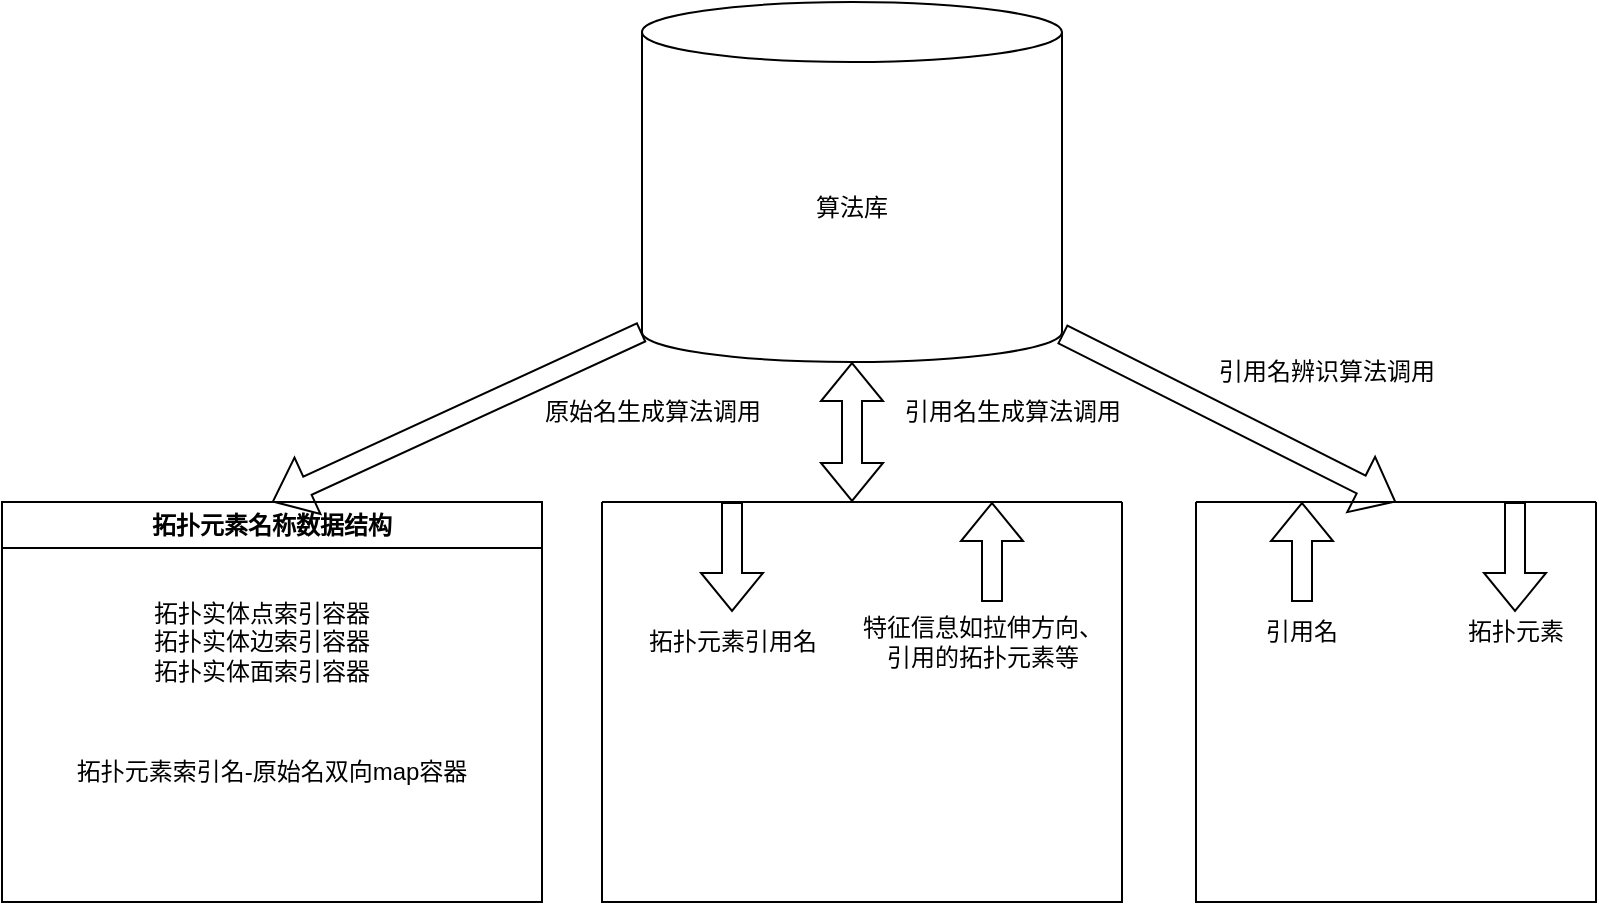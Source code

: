 <mxfile version="21.6.2" type="github">
  <diagram name="第 1 页" id="31zTWE6sgCgxa1R8bSPT">
    <mxGraphModel dx="1050" dy="615" grid="1" gridSize="10" guides="1" tooltips="1" connect="1" arrows="1" fold="1" page="1" pageScale="1" pageWidth="827" pageHeight="1169" math="0" shadow="0">
      <root>
        <mxCell id="0" />
        <mxCell id="1" parent="0" />
        <mxCell id="gFr5kVjGjiV4KIFlTf8y-3" value="算法库" style="shape=cylinder3;whiteSpace=wrap;html=1;boundedLbl=1;backgroundOutline=1;size=15;" vertex="1" parent="1">
          <mxGeometry x="420" y="100" width="210" height="180" as="geometry" />
        </mxCell>
        <mxCell id="gFr5kVjGjiV4KIFlTf8y-5" value="拓扑元素名称数据结构" style="swimlane;whiteSpace=wrap;html=1;" vertex="1" parent="1">
          <mxGeometry x="100" y="350" width="270" height="200" as="geometry" />
        </mxCell>
        <mxCell id="gFr5kVjGjiV4KIFlTf8y-10" value="拓扑实体点索引容器&lt;br&gt;拓扑实体边索引容器&lt;br&gt;拓扑实体面索引容器" style="text;html=1;strokeColor=none;fillColor=none;align=center;verticalAlign=middle;whiteSpace=wrap;rounded=0;" vertex="1" parent="gFr5kVjGjiV4KIFlTf8y-5">
          <mxGeometry x="70" y="40" width="120" height="60" as="geometry" />
        </mxCell>
        <mxCell id="gFr5kVjGjiV4KIFlTf8y-11" value="拓扑元素索引名-原始名双向map容器" style="text;html=1;strokeColor=none;fillColor=none;align=center;verticalAlign=middle;whiteSpace=wrap;rounded=0;" vertex="1" parent="gFr5kVjGjiV4KIFlTf8y-5">
          <mxGeometry x="30" y="120" width="210" height="30" as="geometry" />
        </mxCell>
        <mxCell id="gFr5kVjGjiV4KIFlTf8y-13" value="" style="shape=flexArrow;endArrow=classic;html=1;rounded=0;exitX=0;exitY=1;exitDx=0;exitDy=-15;exitPerimeter=0;entryX=0.5;entryY=0;entryDx=0;entryDy=0;" edge="1" parent="1" source="gFr5kVjGjiV4KIFlTf8y-3" target="gFr5kVjGjiV4KIFlTf8y-5">
          <mxGeometry width="50" height="50" relative="1" as="geometry">
            <mxPoint x="460" y="360" as="sourcePoint" />
            <mxPoint x="510" y="310" as="targetPoint" />
          </mxGeometry>
        </mxCell>
        <mxCell id="gFr5kVjGjiV4KIFlTf8y-14" value="原始名生成算法调用" style="text;html=1;align=center;verticalAlign=middle;resizable=0;points=[];autosize=1;strokeColor=none;fillColor=none;" vertex="1" parent="1">
          <mxGeometry x="360" y="290" width="130" height="30" as="geometry" />
        </mxCell>
        <mxCell id="gFr5kVjGjiV4KIFlTf8y-16" value="引用名生成算法调用" style="text;html=1;align=center;verticalAlign=middle;resizable=0;points=[];autosize=1;strokeColor=none;fillColor=none;" vertex="1" parent="1">
          <mxGeometry x="540" y="290" width="130" height="30" as="geometry" />
        </mxCell>
        <mxCell id="gFr5kVjGjiV4KIFlTf8y-17" value="" style="shape=flexArrow;endArrow=classic;html=1;rounded=0;entryX=0.5;entryY=0;entryDx=0;entryDy=0;" edge="1" parent="1" target="gFr5kVjGjiV4KIFlTf8y-34">
          <mxGeometry width="50" height="50" relative="1" as="geometry">
            <mxPoint x="630" y="266" as="sourcePoint" />
            <mxPoint x="760" y="340" as="targetPoint" />
          </mxGeometry>
        </mxCell>
        <mxCell id="gFr5kVjGjiV4KIFlTf8y-18" value="" style="shape=flexArrow;endArrow=classic;startArrow=classic;html=1;rounded=0;entryX=0.5;entryY=1;entryDx=0;entryDy=0;entryPerimeter=0;" edge="1" parent="1" target="gFr5kVjGjiV4KIFlTf8y-3">
          <mxGeometry width="100" height="100" relative="1" as="geometry">
            <mxPoint x="525" y="350" as="sourcePoint" />
            <mxPoint x="560" y="340" as="targetPoint" />
          </mxGeometry>
        </mxCell>
        <mxCell id="gFr5kVjGjiV4KIFlTf8y-23" value="" style="swimlane;startSize=0;" vertex="1" parent="1">
          <mxGeometry x="400" y="350" width="260" height="200" as="geometry" />
        </mxCell>
        <mxCell id="gFr5kVjGjiV4KIFlTf8y-24" value="拓扑元素引用名" style="text;html=1;align=center;verticalAlign=middle;resizable=0;points=[];autosize=1;strokeColor=none;fillColor=none;" vertex="1" parent="gFr5kVjGjiV4KIFlTf8y-23">
          <mxGeometry x="10" y="55" width="110" height="30" as="geometry" />
        </mxCell>
        <mxCell id="gFr5kVjGjiV4KIFlTf8y-25" value="特征信息如拉伸方向、&lt;br&gt;引用的拓扑元素等" style="text;html=1;align=center;verticalAlign=middle;resizable=0;points=[];autosize=1;strokeColor=none;fillColor=none;" vertex="1" parent="gFr5kVjGjiV4KIFlTf8y-23">
          <mxGeometry x="120" y="50" width="140" height="40" as="geometry" />
        </mxCell>
        <mxCell id="gFr5kVjGjiV4KIFlTf8y-30" value="" style="shape=flexArrow;endArrow=classic;html=1;rounded=0;exitX=0.25;exitY=0;exitDx=0;exitDy=0;" edge="1" parent="gFr5kVjGjiV4KIFlTf8y-23" source="gFr5kVjGjiV4KIFlTf8y-23" target="gFr5kVjGjiV4KIFlTf8y-24">
          <mxGeometry width="50" height="50" relative="1" as="geometry">
            <mxPoint x="110" y="160" as="sourcePoint" />
            <mxPoint x="63" y="60" as="targetPoint" />
          </mxGeometry>
        </mxCell>
        <mxCell id="gFr5kVjGjiV4KIFlTf8y-31" value="" style="shape=flexArrow;endArrow=classic;html=1;rounded=0;entryX=0.75;entryY=0;entryDx=0;entryDy=0;" edge="1" parent="gFr5kVjGjiV4KIFlTf8y-23" target="gFr5kVjGjiV4KIFlTf8y-23">
          <mxGeometry width="50" height="50" relative="1" as="geometry">
            <mxPoint x="195" y="50" as="sourcePoint" />
            <mxPoint x="170" y="120" as="targetPoint" />
          </mxGeometry>
        </mxCell>
        <mxCell id="gFr5kVjGjiV4KIFlTf8y-29" value="引用名辨识算法调用" style="text;html=1;align=center;verticalAlign=middle;resizable=0;points=[];autosize=1;strokeColor=none;fillColor=none;" vertex="1" parent="1">
          <mxGeometry x="697" y="270" width="130" height="30" as="geometry" />
        </mxCell>
        <mxCell id="gFr5kVjGjiV4KIFlTf8y-34" value="" style="swimlane;startSize=0;" vertex="1" parent="1">
          <mxGeometry x="697" y="350" width="200" height="200" as="geometry" />
        </mxCell>
        <mxCell id="gFr5kVjGjiV4KIFlTf8y-35" value="引用名" style="text;html=1;strokeColor=none;fillColor=none;align=center;verticalAlign=middle;whiteSpace=wrap;rounded=0;" vertex="1" parent="gFr5kVjGjiV4KIFlTf8y-34">
          <mxGeometry x="23" y="50" width="60" height="30" as="geometry" />
        </mxCell>
        <mxCell id="gFr5kVjGjiV4KIFlTf8y-36" value="拓扑元素" style="text;html=1;strokeColor=none;fillColor=none;align=center;verticalAlign=middle;whiteSpace=wrap;rounded=0;" vertex="1" parent="gFr5kVjGjiV4KIFlTf8y-34">
          <mxGeometry x="130" y="50" width="60" height="30" as="geometry" />
        </mxCell>
        <mxCell id="gFr5kVjGjiV4KIFlTf8y-37" value="" style="shape=flexArrow;endArrow=classic;html=1;rounded=0;exitX=0.25;exitY=0;exitDx=0;exitDy=0;" edge="1" parent="gFr5kVjGjiV4KIFlTf8y-34">
          <mxGeometry width="50" height="50" relative="1" as="geometry">
            <mxPoint x="159.5" as="sourcePoint" />
            <mxPoint x="159.5" y="55" as="targetPoint" />
          </mxGeometry>
        </mxCell>
        <mxCell id="gFr5kVjGjiV4KIFlTf8y-38" value="" style="shape=flexArrow;endArrow=classic;html=1;rounded=0;entryX=0.75;entryY=0;entryDx=0;entryDy=0;" edge="1" parent="gFr5kVjGjiV4KIFlTf8y-34">
          <mxGeometry width="50" height="50" relative="1" as="geometry">
            <mxPoint x="53" y="50" as="sourcePoint" />
            <mxPoint x="53" as="targetPoint" />
          </mxGeometry>
        </mxCell>
      </root>
    </mxGraphModel>
  </diagram>
</mxfile>
